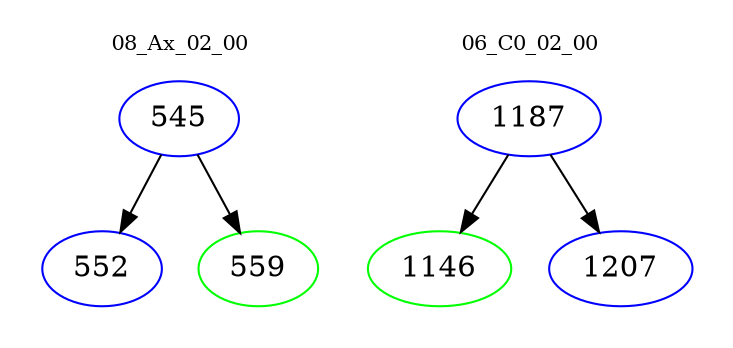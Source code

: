 digraph{
subgraph cluster_0 {
color = white
label = "08_Ax_02_00";
fontsize=10;
T0_545 [label="545", color="blue"]
T0_545 -> T0_552 [color="black"]
T0_552 [label="552", color="blue"]
T0_545 -> T0_559 [color="black"]
T0_559 [label="559", color="green"]
}
subgraph cluster_1 {
color = white
label = "06_C0_02_00";
fontsize=10;
T1_1187 [label="1187", color="blue"]
T1_1187 -> T1_1146 [color="black"]
T1_1146 [label="1146", color="green"]
T1_1187 -> T1_1207 [color="black"]
T1_1207 [label="1207", color="blue"]
}
}
